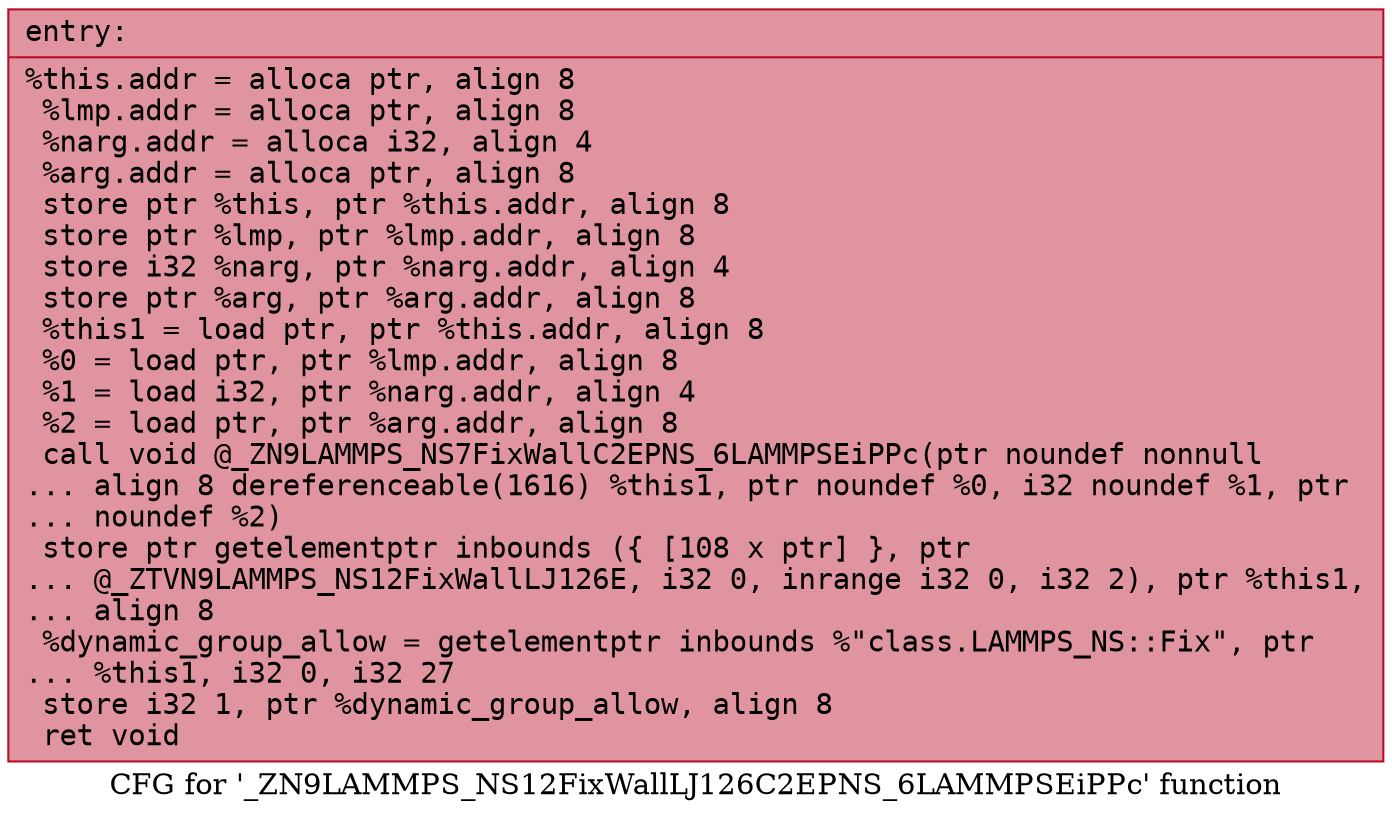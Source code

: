 digraph "CFG for '_ZN9LAMMPS_NS12FixWallLJ126C2EPNS_6LAMMPSEiPPc' function" {
	label="CFG for '_ZN9LAMMPS_NS12FixWallLJ126C2EPNS_6LAMMPSEiPPc' function";

	Node0x559d874907e0 [shape=record,color="#b70d28ff", style=filled, fillcolor="#b70d2870" fontname="Courier",label="{entry:\l|  %this.addr = alloca ptr, align 8\l  %lmp.addr = alloca ptr, align 8\l  %narg.addr = alloca i32, align 4\l  %arg.addr = alloca ptr, align 8\l  store ptr %this, ptr %this.addr, align 8\l  store ptr %lmp, ptr %lmp.addr, align 8\l  store i32 %narg, ptr %narg.addr, align 4\l  store ptr %arg, ptr %arg.addr, align 8\l  %this1 = load ptr, ptr %this.addr, align 8\l  %0 = load ptr, ptr %lmp.addr, align 8\l  %1 = load i32, ptr %narg.addr, align 4\l  %2 = load ptr, ptr %arg.addr, align 8\l  call void @_ZN9LAMMPS_NS7FixWallC2EPNS_6LAMMPSEiPPc(ptr noundef nonnull\l... align 8 dereferenceable(1616) %this1, ptr noundef %0, i32 noundef %1, ptr\l... noundef %2)\l  store ptr getelementptr inbounds (\{ [108 x ptr] \}, ptr\l... @_ZTVN9LAMMPS_NS12FixWallLJ126E, i32 0, inrange i32 0, i32 2), ptr %this1,\l... align 8\l  %dynamic_group_allow = getelementptr inbounds %\"class.LAMMPS_NS::Fix\", ptr\l... %this1, i32 0, i32 27\l  store i32 1, ptr %dynamic_group_allow, align 8\l  ret void\l}"];
}
